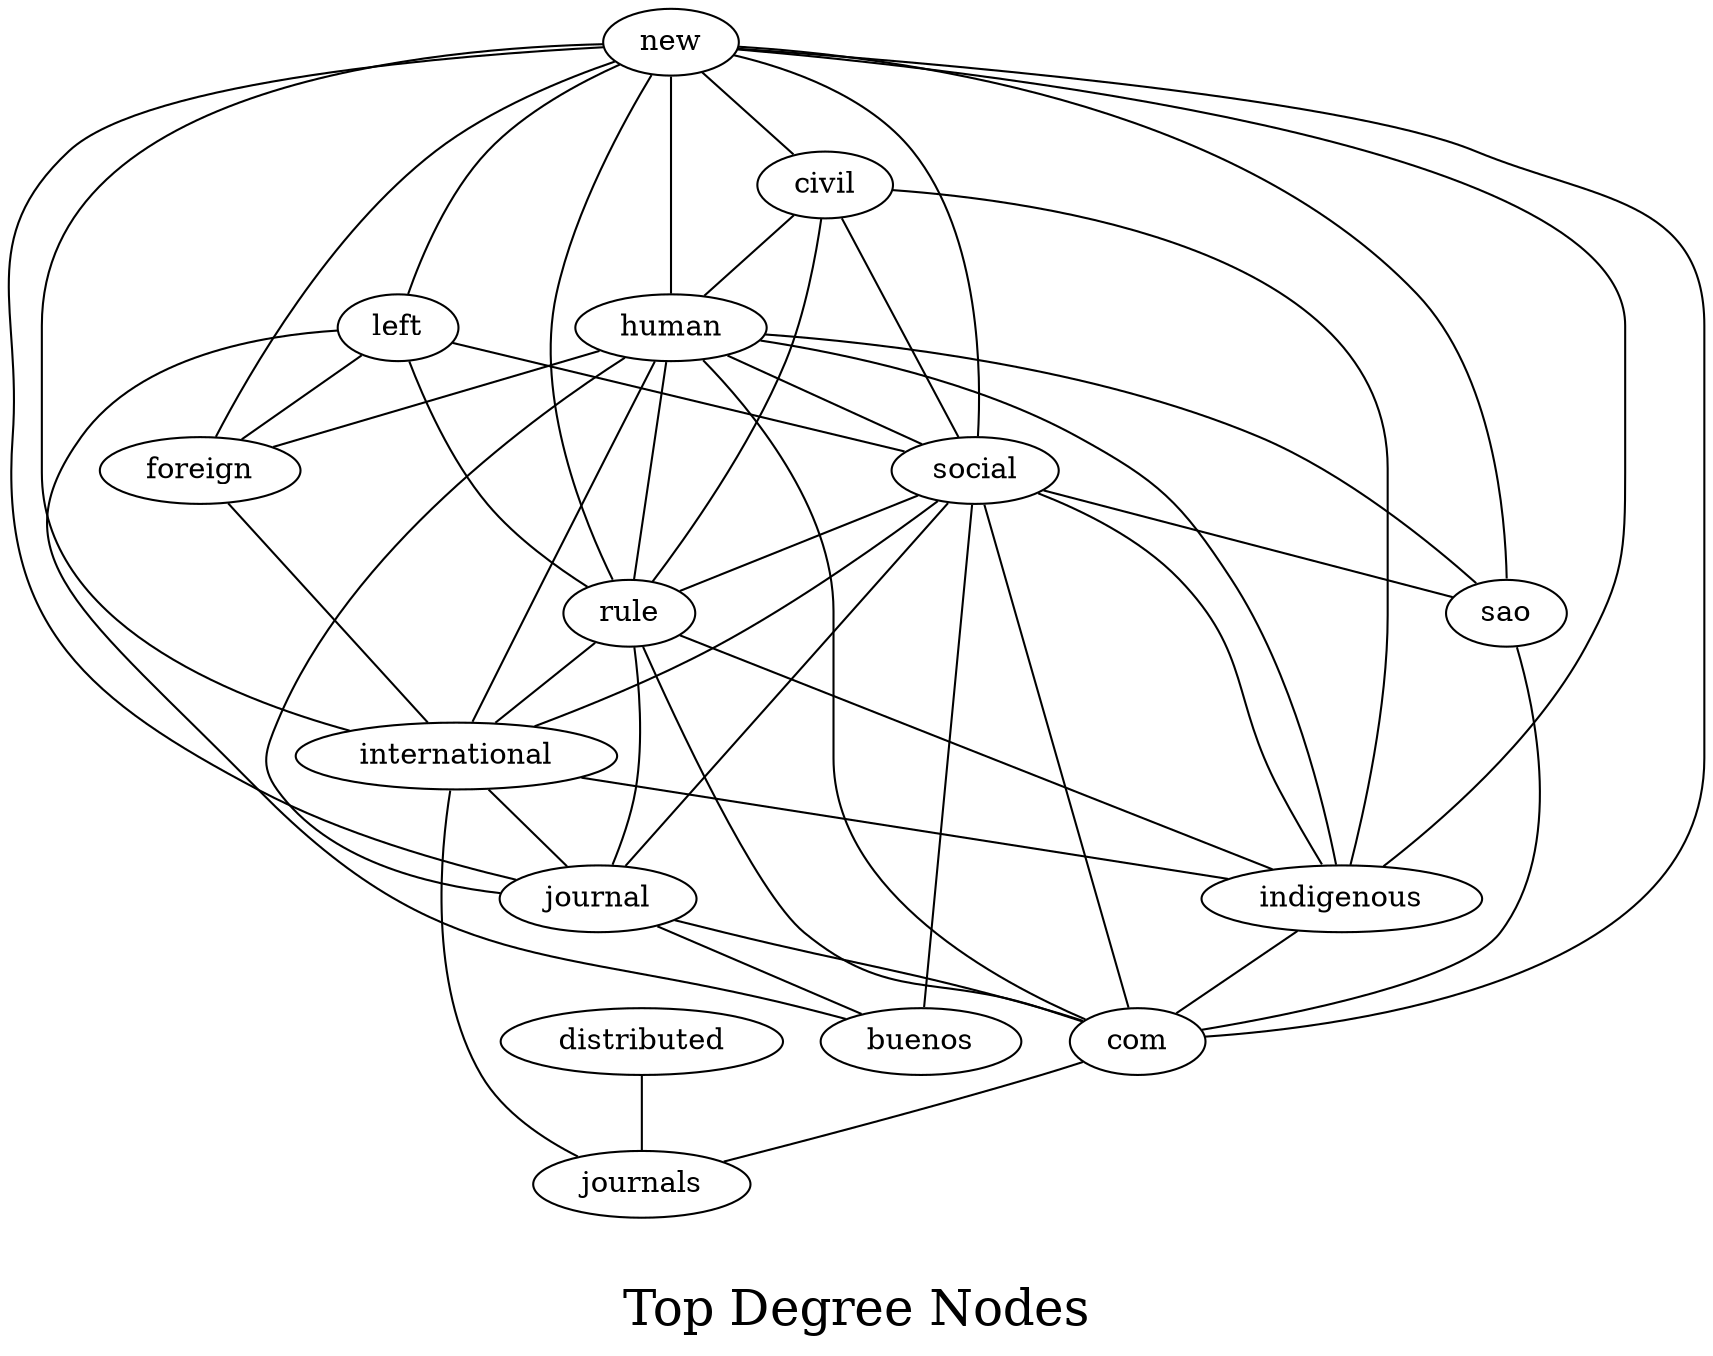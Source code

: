 /*****
Top Degree Nodes
*****/

graph G {
  graph [splines=true overlap=false]
  node  [shape=ellipse, width=0.3, height=0.3]
  0 [label="new"];
  1 [label="civil"];
  2 [label="human"];
  3 [label="left"];
  4 [label="social"];
  5 [label="rule"];
  6 [label="foreign"];
  7 [label="international"];
  8 [label="journal"];
  9 [label="buenos"];
  10 [label="indigenous"];
  11 [label="sao"];
  12 [label="com"];
  13 [label="distributed"];
  14 [label="journals"];
  0 -- 1;
  0 -- 2;
  0 -- 3;
  0 -- 4;
  0 -- 5;
  0 -- 6;
  0 -- 7;
  0 -- 8;
  0 -- 10;
  0 -- 11;
  0 -- 12;
  1 -- 2;
  1 -- 4;
  1 -- 5;
  1 -- 10;
  2 -- 4;
  2 -- 5;
  2 -- 6;
  2 -- 7;
  2 -- 8;
  2 -- 10;
  2 -- 11;
  2 -- 12;
  3 -- 4;
  3 -- 5;
  3 -- 6;
  3 -- 9;
  4 -- 5;
  4 -- 7;
  4 -- 8;
  4 -- 9;
  4 -- 10;
  4 -- 11;
  4 -- 12;
  5 -- 7;
  5 -- 8;
  5 -- 10;
  5 -- 12;
  6 -- 7;
  7 -- 8;
  7 -- 10;
  7 -- 14;
  8 -- 9;
  8 -- 12;
  10 -- 12;
  11 -- 12;
  12 -- 14;
  13 -- 14;
  label = "\nTop Degree Nodes\n";  fontsize=24;
}
